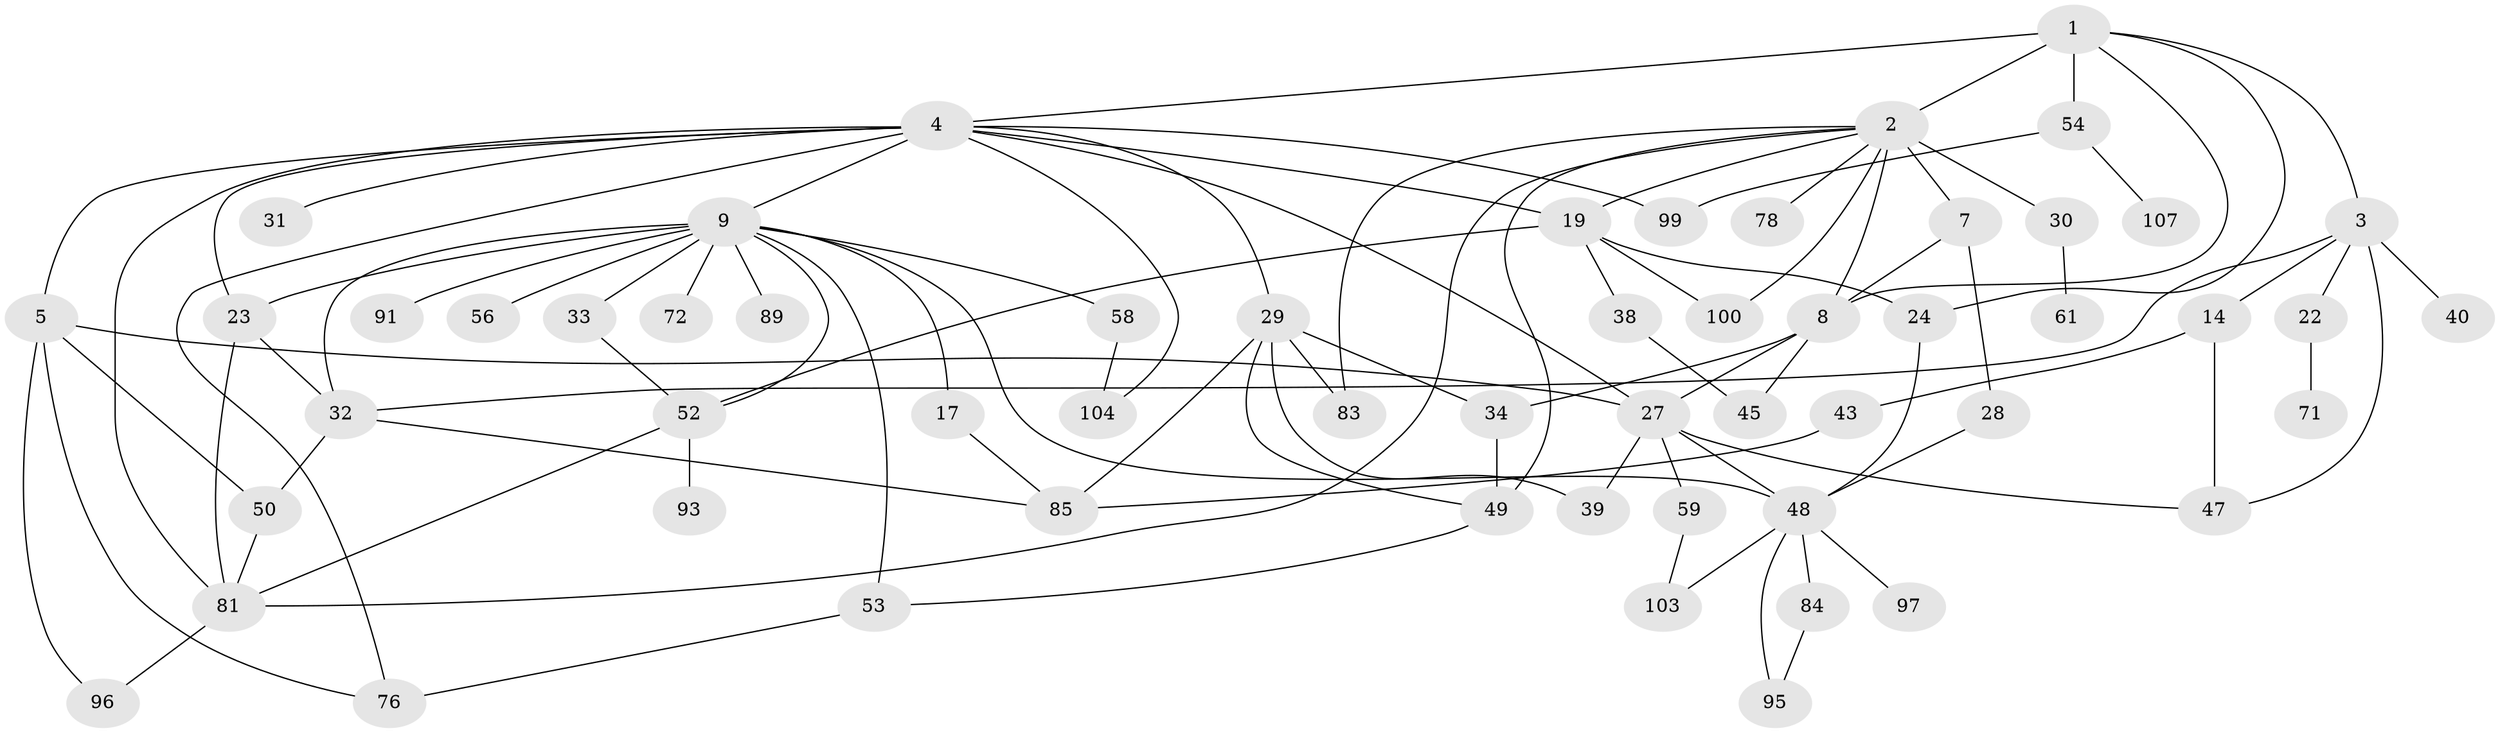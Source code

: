 // original degree distribution, {7: 0.02631578947368421, 5: 0.07894736842105263, 4: 0.14912280701754385, 6: 0.02631578947368421, 3: 0.22807017543859648, 1: 0.21052631578947367, 2: 0.2807017543859649}
// Generated by graph-tools (version 1.1) at 2025/13/03/09/25 04:13:21]
// undirected, 57 vertices, 95 edges
graph export_dot {
graph [start="1"]
  node [color=gray90,style=filled];
  1;
  2 [super="+11+15"];
  3 [super="+10"];
  4 [super="+67+6+26+18"];
  5;
  7 [super="+25"];
  8 [super="+13+101+64"];
  9 [super="+20+16+12+60"];
  14;
  17;
  19 [super="+21"];
  22;
  23 [super="+51"];
  24 [super="+74"];
  27 [super="+75+35"];
  28 [super="+86"];
  29 [super="+79"];
  30 [super="+44"];
  31;
  32 [super="+80+36"];
  33;
  34;
  38 [super="+98"];
  39;
  40;
  43;
  45;
  47 [super="+69"];
  48 [super="+65"];
  49;
  50 [super="+92+114"];
  52 [super="+66"];
  53;
  54;
  56 [super="+90"];
  58;
  59;
  61;
  71;
  72;
  76;
  78;
  81 [super="+102"];
  83 [super="+94"];
  84;
  85 [super="+87"];
  89;
  91;
  93;
  95;
  96;
  97;
  99;
  100;
  103;
  104;
  107;
  1 -- 2 [weight=2];
  1 -- 3;
  1 -- 4;
  1 -- 8;
  1 -- 24;
  1 -- 54;
  2 -- 7;
  2 -- 100;
  2 -- 19;
  2 -- 49;
  2 -- 30 [weight=2];
  2 -- 8 [weight=3];
  2 -- 78;
  2 -- 81;
  2 -- 83;
  3 -- 40;
  3 -- 14;
  3 -- 22;
  3 -- 47;
  3 -- 32;
  4 -- 5;
  4 -- 9;
  4 -- 29;
  4 -- 23;
  4 -- 81;
  4 -- 76;
  4 -- 99;
  4 -- 19;
  4 -- 104;
  4 -- 27;
  4 -- 31;
  5 -- 50;
  5 -- 76;
  5 -- 96;
  5 -- 27;
  7 -- 28;
  7 -- 8;
  8 -- 34;
  8 -- 45;
  8 -- 27;
  9 -- 56;
  9 -- 91;
  9 -- 52;
  9 -- 53;
  9 -- 58;
  9 -- 32 [weight=2];
  9 -- 17;
  9 -- 33;
  9 -- 48;
  9 -- 89;
  9 -- 23;
  9 -- 72;
  14 -- 43;
  14 -- 47;
  17 -- 85;
  19 -- 24;
  19 -- 100;
  19 -- 38;
  19 -- 52;
  22 -- 71;
  23 -- 81;
  23 -- 32;
  24 -- 48;
  27 -- 47;
  27 -- 48 [weight=2];
  27 -- 39;
  27 -- 59;
  28 -- 48;
  29 -- 39;
  29 -- 85;
  29 -- 49;
  29 -- 34;
  29 -- 83;
  30 -- 61;
  32 -- 50;
  32 -- 85;
  33 -- 52;
  34 -- 49;
  38 -- 45;
  43 -- 85;
  48 -- 84 [weight=2];
  48 -- 97;
  48 -- 103;
  48 -- 95;
  49 -- 53;
  50 -- 81;
  52 -- 81;
  52 -- 93;
  53 -- 76;
  54 -- 107;
  54 -- 99;
  58 -- 104;
  59 -- 103;
  81 -- 96;
  84 -- 95;
}
